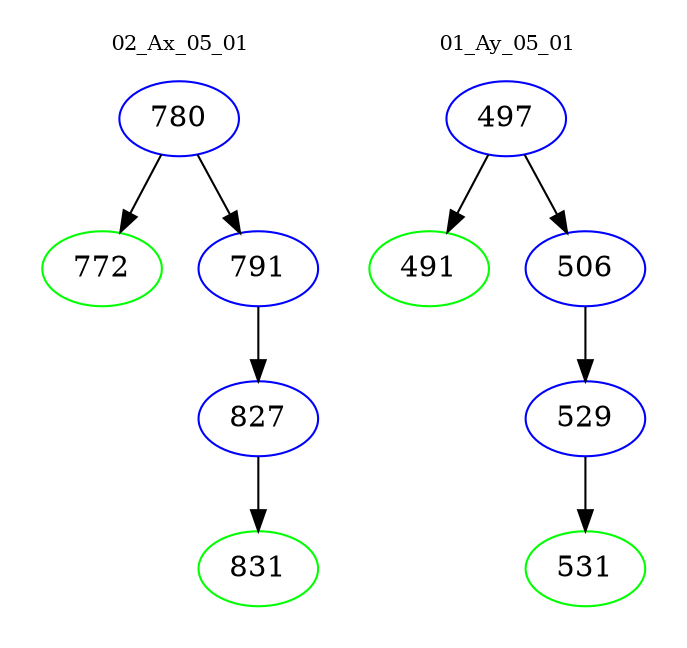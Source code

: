 digraph{
subgraph cluster_0 {
color = white
label = "02_Ax_05_01";
fontsize=10;
T0_780 [label="780", color="blue"]
T0_780 -> T0_772 [color="black"]
T0_772 [label="772", color="green"]
T0_780 -> T0_791 [color="black"]
T0_791 [label="791", color="blue"]
T0_791 -> T0_827 [color="black"]
T0_827 [label="827", color="blue"]
T0_827 -> T0_831 [color="black"]
T0_831 [label="831", color="green"]
}
subgraph cluster_1 {
color = white
label = "01_Ay_05_01";
fontsize=10;
T1_497 [label="497", color="blue"]
T1_497 -> T1_491 [color="black"]
T1_491 [label="491", color="green"]
T1_497 -> T1_506 [color="black"]
T1_506 [label="506", color="blue"]
T1_506 -> T1_529 [color="black"]
T1_529 [label="529", color="blue"]
T1_529 -> T1_531 [color="black"]
T1_531 [label="531", color="green"]
}
}
